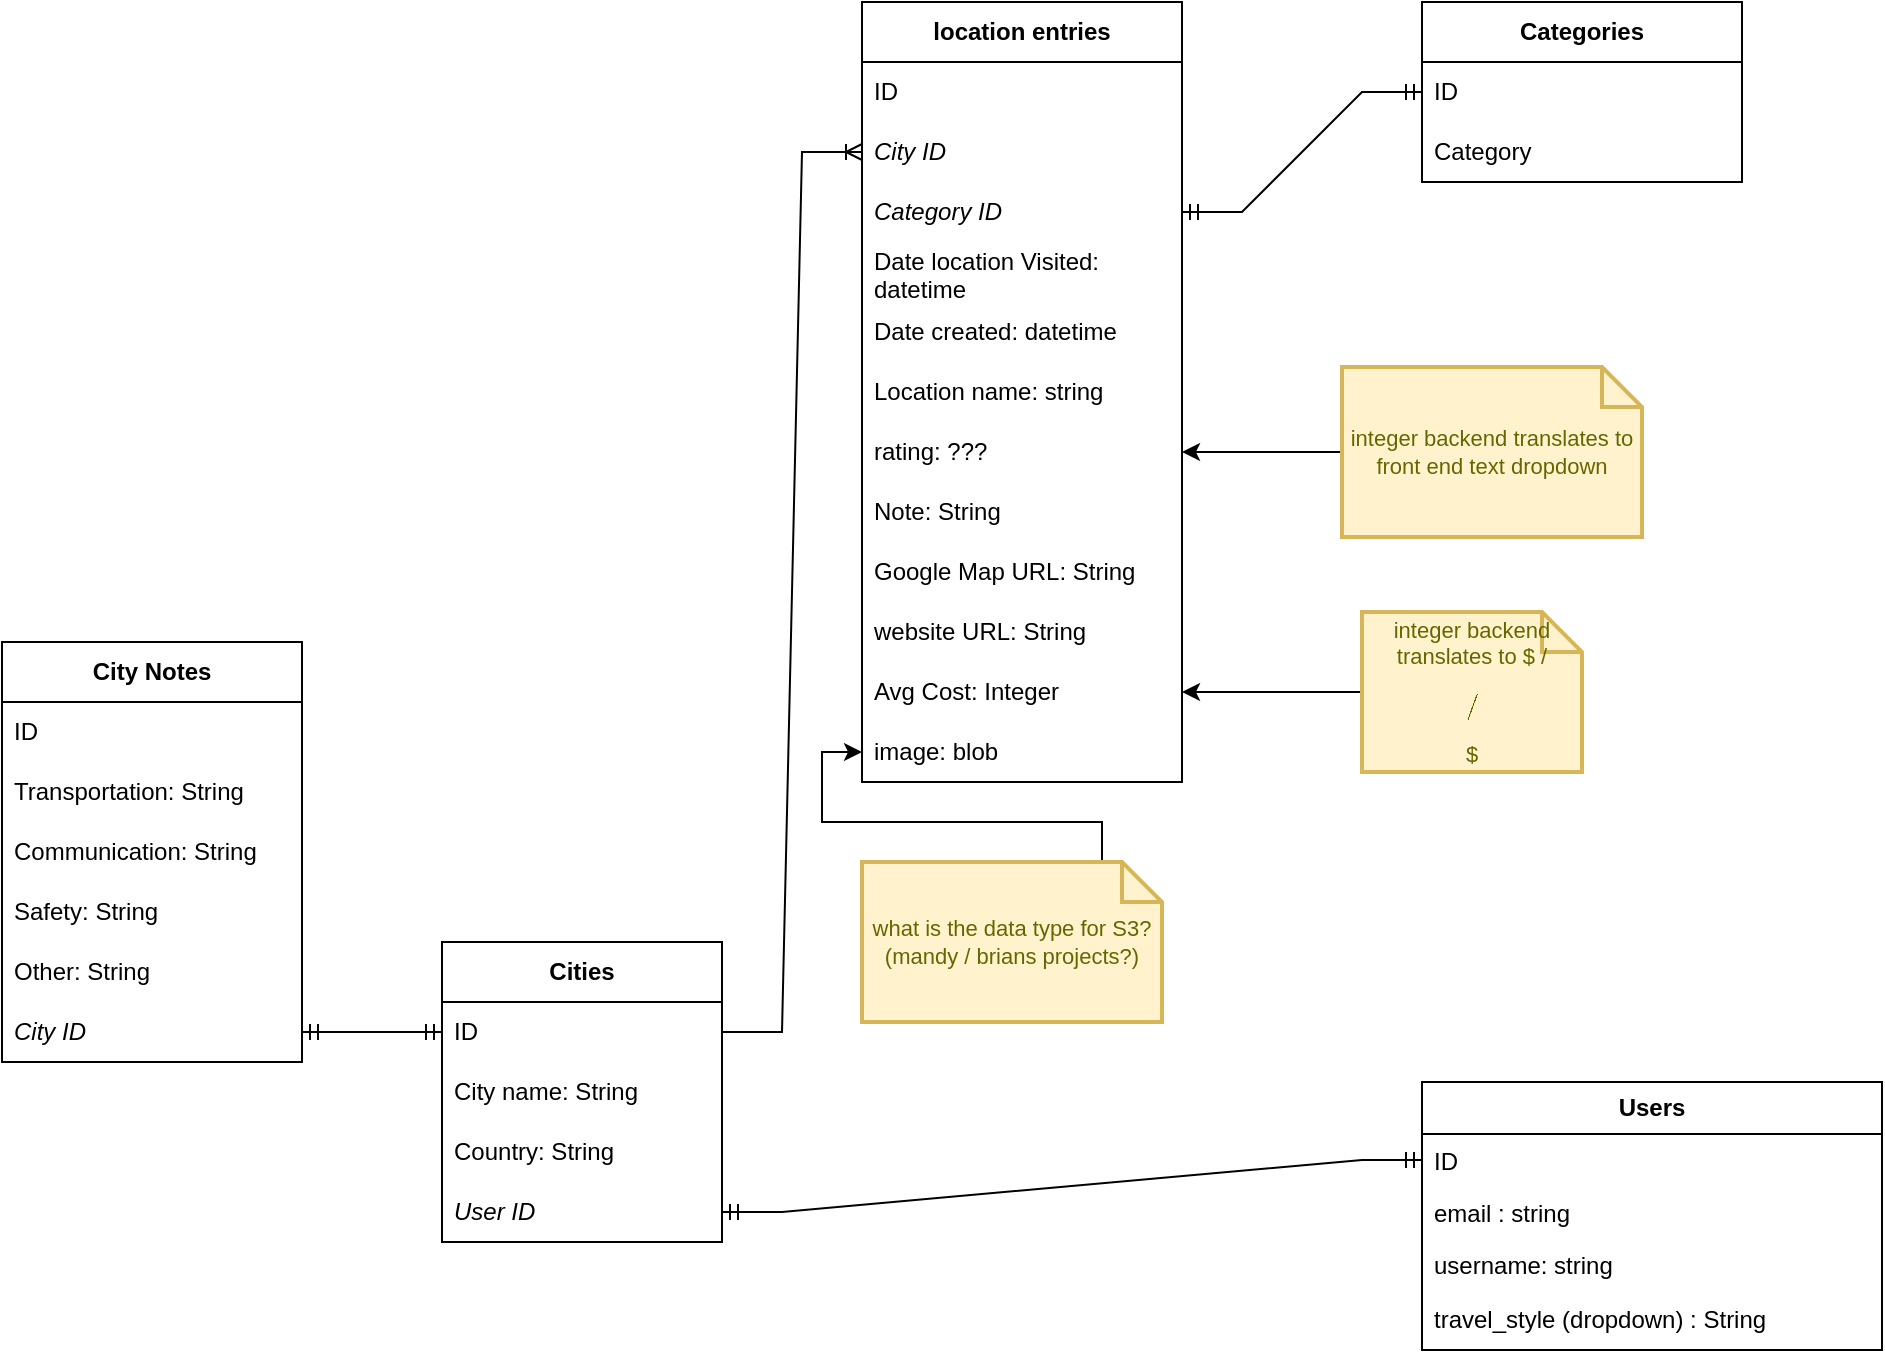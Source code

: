 <mxfile version="21.3.2" type="github">
  <diagram name="Page-1" id="9f1u4CmiPcvuR05C5_vr">
    <mxGraphModel dx="1434" dy="764" grid="1" gridSize="10" guides="1" tooltips="1" connect="1" arrows="1" fold="1" page="1" pageScale="1" pageWidth="850" pageHeight="1100" math="0" shadow="0">
      <root>
        <mxCell id="0" />
        <mxCell id="1" parent="0" />
        <mxCell id="tmhsU0cNKf1Jm-0iEY6D-2" value="Cities" style="swimlane;fontStyle=1;childLayout=stackLayout;horizontal=1;startSize=30;horizontalStack=0;resizeParent=1;resizeParentMax=0;resizeLast=0;collapsible=1;marginBottom=0;whiteSpace=wrap;html=1;" parent="1" vertex="1">
          <mxGeometry x="330" y="500" width="140" height="150" as="geometry" />
        </mxCell>
        <mxCell id="tmhsU0cNKf1Jm-0iEY6D-3" value="ID" style="text;strokeColor=none;fillColor=none;align=left;verticalAlign=middle;spacingLeft=4;spacingRight=4;overflow=hidden;points=[[0,0.5],[1,0.5]];portConstraint=eastwest;rotatable=0;whiteSpace=wrap;html=1;" parent="tmhsU0cNKf1Jm-0iEY6D-2" vertex="1">
          <mxGeometry y="30" width="140" height="30" as="geometry" />
        </mxCell>
        <mxCell id="tmhsU0cNKf1Jm-0iEY6D-4" value="City name: String" style="text;strokeColor=none;fillColor=none;align=left;verticalAlign=middle;spacingLeft=4;spacingRight=4;overflow=hidden;points=[[0,0.5],[1,0.5]];portConstraint=eastwest;rotatable=0;whiteSpace=wrap;html=1;" parent="tmhsU0cNKf1Jm-0iEY6D-2" vertex="1">
          <mxGeometry y="60" width="140" height="30" as="geometry" />
        </mxCell>
        <mxCell id="tmhsU0cNKf1Jm-0iEY6D-5" value="Country: String" style="text;strokeColor=none;fillColor=none;align=left;verticalAlign=middle;spacingLeft=4;spacingRight=4;overflow=hidden;points=[[0,0.5],[1,0.5]];portConstraint=eastwest;rotatable=0;whiteSpace=wrap;html=1;" parent="tmhsU0cNKf1Jm-0iEY6D-2" vertex="1">
          <mxGeometry y="90" width="140" height="30" as="geometry" />
        </mxCell>
        <mxCell id="tmhsU0cNKf1Jm-0iEY6D-38" value="User ID" style="text;strokeColor=none;fillColor=none;align=left;verticalAlign=middle;spacingLeft=4;spacingRight=4;overflow=hidden;points=[[0,0.5],[1,0.5]];portConstraint=eastwest;rotatable=0;whiteSpace=wrap;html=1;fontStyle=2" parent="tmhsU0cNKf1Jm-0iEY6D-2" vertex="1">
          <mxGeometry y="120" width="140" height="30" as="geometry" />
        </mxCell>
        <mxCell id="tmhsU0cNKf1Jm-0iEY6D-6" value="location entries" style="swimlane;fontStyle=1;childLayout=stackLayout;horizontal=1;startSize=30;horizontalStack=0;resizeParent=1;resizeParentMax=0;resizeLast=0;collapsible=1;marginBottom=0;whiteSpace=wrap;html=1;" parent="1" vertex="1">
          <mxGeometry x="540" y="30" width="160" height="390" as="geometry" />
        </mxCell>
        <mxCell id="tmhsU0cNKf1Jm-0iEY6D-7" value="ID" style="text;strokeColor=none;fillColor=none;align=left;verticalAlign=middle;spacingLeft=4;spacingRight=4;overflow=hidden;points=[[0,0.5],[1,0.5]];portConstraint=eastwest;rotatable=0;whiteSpace=wrap;html=1;" parent="tmhsU0cNKf1Jm-0iEY6D-6" vertex="1">
          <mxGeometry y="30" width="160" height="30" as="geometry" />
        </mxCell>
        <mxCell id="tmhsU0cNKf1Jm-0iEY6D-8" value="City ID" style="text;strokeColor=none;fillColor=none;align=left;verticalAlign=middle;spacingLeft=4;spacingRight=4;overflow=hidden;points=[[0,0.5],[1,0.5]];portConstraint=eastwest;rotatable=0;whiteSpace=wrap;html=1;fontStyle=2" parent="tmhsU0cNKf1Jm-0iEY6D-6" vertex="1">
          <mxGeometry y="60" width="160" height="30" as="geometry" />
        </mxCell>
        <mxCell id="tmhsU0cNKf1Jm-0iEY6D-9" value="Category ID" style="text;strokeColor=none;fillColor=none;align=left;verticalAlign=middle;spacingLeft=4;spacingRight=4;overflow=hidden;points=[[0,0.5],[1,0.5]];portConstraint=eastwest;rotatable=0;whiteSpace=wrap;html=1;fontStyle=2" parent="tmhsU0cNKf1Jm-0iEY6D-6" vertex="1">
          <mxGeometry y="90" width="160" height="30" as="geometry" />
        </mxCell>
        <mxCell id="tmhsU0cNKf1Jm-0iEY6D-66" value="Date location Visited: datetime" style="text;strokeColor=none;fillColor=none;align=left;verticalAlign=middle;spacingLeft=4;spacingRight=4;overflow=hidden;points=[[0,0.5],[1,0.5]];portConstraint=eastwest;rotatable=0;whiteSpace=wrap;html=1;" parent="tmhsU0cNKf1Jm-0iEY6D-6" vertex="1">
          <mxGeometry y="120" width="160" height="30" as="geometry" />
        </mxCell>
        <mxCell id="tmhsU0cNKf1Jm-0iEY6D-65" value="Date created: datetime&amp;nbsp;" style="text;strokeColor=none;fillColor=none;align=left;verticalAlign=middle;spacingLeft=4;spacingRight=4;overflow=hidden;points=[[0,0.5],[1,0.5]];portConstraint=eastwest;rotatable=0;whiteSpace=wrap;html=1;" parent="tmhsU0cNKf1Jm-0iEY6D-6" vertex="1">
          <mxGeometry y="150" width="160" height="30" as="geometry" />
        </mxCell>
        <mxCell id="tmhsU0cNKf1Jm-0iEY6D-64" value="Location name: string&amp;nbsp;" style="text;strokeColor=none;fillColor=none;align=left;verticalAlign=middle;spacingLeft=4;spacingRight=4;overflow=hidden;points=[[0,0.5],[1,0.5]];portConstraint=eastwest;rotatable=0;whiteSpace=wrap;html=1;" parent="tmhsU0cNKf1Jm-0iEY6D-6" vertex="1">
          <mxGeometry y="180" width="160" height="30" as="geometry" />
        </mxCell>
        <mxCell id="tmhsU0cNKf1Jm-0iEY6D-69" value="rating: ???" style="text;strokeColor=none;fillColor=none;align=left;verticalAlign=middle;spacingLeft=4;spacingRight=4;overflow=hidden;points=[[0,0.5],[1,0.5]];portConstraint=eastwest;rotatable=0;whiteSpace=wrap;html=1;" parent="tmhsU0cNKf1Jm-0iEY6D-6" vertex="1">
          <mxGeometry y="210" width="160" height="30" as="geometry" />
        </mxCell>
        <mxCell id="tmhsU0cNKf1Jm-0iEY6D-68" value="Note: String" style="text;strokeColor=none;fillColor=none;align=left;verticalAlign=middle;spacingLeft=4;spacingRight=4;overflow=hidden;points=[[0,0.5],[1,0.5]];portConstraint=eastwest;rotatable=0;whiteSpace=wrap;html=1;" parent="tmhsU0cNKf1Jm-0iEY6D-6" vertex="1">
          <mxGeometry y="240" width="160" height="30" as="geometry" />
        </mxCell>
        <mxCell id="tmhsU0cNKf1Jm-0iEY6D-67" value="Google Map URL: String" style="text;strokeColor=none;fillColor=none;align=left;verticalAlign=middle;spacingLeft=4;spacingRight=4;overflow=hidden;points=[[0,0.5],[1,0.5]];portConstraint=eastwest;rotatable=0;whiteSpace=wrap;html=1;" parent="tmhsU0cNKf1Jm-0iEY6D-6" vertex="1">
          <mxGeometry y="270" width="160" height="30" as="geometry" />
        </mxCell>
        <mxCell id="tmhsU0cNKf1Jm-0iEY6D-72" value="website URL: String" style="text;strokeColor=none;fillColor=none;align=left;verticalAlign=middle;spacingLeft=4;spacingRight=4;overflow=hidden;points=[[0,0.5],[1,0.5]];portConstraint=eastwest;rotatable=0;whiteSpace=wrap;html=1;" parent="tmhsU0cNKf1Jm-0iEY6D-6" vertex="1">
          <mxGeometry y="300" width="160" height="30" as="geometry" />
        </mxCell>
        <mxCell id="tmhsU0cNKf1Jm-0iEY6D-71" value="Avg Cost: Integer" style="text;strokeColor=none;fillColor=none;align=left;verticalAlign=middle;spacingLeft=4;spacingRight=4;overflow=hidden;points=[[0,0.5],[1,0.5]];portConstraint=eastwest;rotatable=0;whiteSpace=wrap;html=1;" parent="tmhsU0cNKf1Jm-0iEY6D-6" vertex="1">
          <mxGeometry y="330" width="160" height="30" as="geometry" />
        </mxCell>
        <mxCell id="tmhsU0cNKf1Jm-0iEY6D-70" value="image: blob" style="text;strokeColor=none;fillColor=none;align=left;verticalAlign=middle;spacingLeft=4;spacingRight=4;overflow=hidden;points=[[0,0.5],[1,0.5]];portConstraint=eastwest;rotatable=0;whiteSpace=wrap;html=1;" parent="tmhsU0cNKf1Jm-0iEY6D-6" vertex="1">
          <mxGeometry y="360" width="160" height="30" as="geometry" />
        </mxCell>
        <mxCell id="tmhsU0cNKf1Jm-0iEY6D-14" value="&lt;b&gt;Categories&lt;/b&gt;" style="swimlane;fontStyle=0;childLayout=stackLayout;horizontal=1;startSize=30;horizontalStack=0;resizeParent=1;resizeParentMax=0;resizeLast=0;collapsible=1;marginBottom=0;whiteSpace=wrap;html=1;" parent="1" vertex="1">
          <mxGeometry x="820" y="30" width="160" height="90" as="geometry" />
        </mxCell>
        <mxCell id="tmhsU0cNKf1Jm-0iEY6D-15" value="ID" style="text;strokeColor=none;fillColor=none;align=left;verticalAlign=middle;spacingLeft=4;spacingRight=4;overflow=hidden;points=[[0,0.5],[1,0.5]];portConstraint=eastwest;rotatable=0;whiteSpace=wrap;html=1;fontStyle=0" parent="tmhsU0cNKf1Jm-0iEY6D-14" vertex="1">
          <mxGeometry y="30" width="160" height="30" as="geometry" />
        </mxCell>
        <mxCell id="tmhsU0cNKf1Jm-0iEY6D-16" value="Category" style="text;strokeColor=none;fillColor=none;align=left;verticalAlign=middle;spacingLeft=4;spacingRight=4;overflow=hidden;points=[[0,0.5],[1,0.5]];portConstraint=eastwest;rotatable=0;whiteSpace=wrap;html=1;" parent="tmhsU0cNKf1Jm-0iEY6D-14" vertex="1">
          <mxGeometry y="60" width="160" height="30" as="geometry" />
        </mxCell>
        <mxCell id="tmhsU0cNKf1Jm-0iEY6D-23" value="Users" style="swimlane;fontStyle=1;childLayout=stackLayout;horizontal=1;startSize=26;fillColor=none;horizontalStack=0;resizeParent=1;resizeParentMax=0;resizeLast=0;collapsible=1;marginBottom=0;whiteSpace=wrap;html=1;" parent="1" vertex="1">
          <mxGeometry x="820" y="570" width="230" height="134" as="geometry">
            <mxRectangle x="390" y="310" width="100" height="30" as="alternateBounds" />
          </mxGeometry>
        </mxCell>
        <mxCell id="tmhsU0cNKf1Jm-0iEY6D-31" value="ID" style="text;strokeColor=none;fillColor=none;align=left;verticalAlign=top;spacingLeft=4;spacingRight=4;overflow=hidden;rotatable=0;points=[[0,0.5],[1,0.5]];portConstraint=eastwest;whiteSpace=wrap;html=1;" parent="tmhsU0cNKf1Jm-0iEY6D-23" vertex="1">
          <mxGeometry y="26" width="230" height="26" as="geometry" />
        </mxCell>
        <mxCell id="tmhsU0cNKf1Jm-0iEY6D-24" value="email : string" style="text;strokeColor=none;fillColor=none;align=left;verticalAlign=top;spacingLeft=4;spacingRight=4;overflow=hidden;rotatable=0;points=[[0,0.5],[1,0.5]];portConstraint=eastwest;whiteSpace=wrap;html=1;" parent="tmhsU0cNKf1Jm-0iEY6D-23" vertex="1">
          <mxGeometry y="52" width="230" height="26" as="geometry" />
        </mxCell>
        <mxCell id="tmhsU0cNKf1Jm-0iEY6D-28" value="username: string" style="text;strokeColor=none;fillColor=none;align=left;verticalAlign=top;spacingLeft=4;spacingRight=4;overflow=hidden;rotatable=0;points=[[0,0.5],[1,0.5]];portConstraint=eastwest;whiteSpace=wrap;html=1;" parent="tmhsU0cNKf1Jm-0iEY6D-23" vertex="1">
          <mxGeometry y="78" width="230" height="26" as="geometry" />
        </mxCell>
        <mxCell id="tmhsU0cNKf1Jm-0iEY6D-13" value="travel_style (dropdown) : String" style="text;strokeColor=none;fillColor=none;align=left;verticalAlign=middle;spacingLeft=4;spacingRight=4;overflow=hidden;points=[[0,0.5],[1,0.5]];portConstraint=eastwest;rotatable=0;whiteSpace=wrap;html=1;" parent="tmhsU0cNKf1Jm-0iEY6D-23" vertex="1">
          <mxGeometry y="104" width="230" height="30" as="geometry" />
        </mxCell>
        <mxCell id="tmhsU0cNKf1Jm-0iEY6D-37" value="" style="edgeStyle=entityRelationEdgeStyle;fontSize=12;html=1;endArrow=ERoneToMany;rounded=0;" parent="1" source="tmhsU0cNKf1Jm-0iEY6D-3" target="tmhsU0cNKf1Jm-0iEY6D-8" edge="1">
          <mxGeometry width="100" height="100" relative="1" as="geometry">
            <mxPoint x="560" y="340" as="sourcePoint" />
            <mxPoint x="660" y="240" as="targetPoint" />
          </mxGeometry>
        </mxCell>
        <mxCell id="tmhsU0cNKf1Jm-0iEY6D-42" value="City Notes" style="swimlane;fontStyle=1;childLayout=stackLayout;horizontal=1;startSize=30;horizontalStack=0;resizeParent=1;resizeParentMax=0;resizeLast=0;collapsible=1;marginBottom=0;whiteSpace=wrap;html=1;" parent="1" vertex="1">
          <mxGeometry x="110" y="350" width="150" height="210" as="geometry" />
        </mxCell>
        <mxCell id="tmhsU0cNKf1Jm-0iEY6D-46" value="ID" style="text;strokeColor=none;fillColor=none;align=left;verticalAlign=middle;spacingLeft=4;spacingRight=4;overflow=hidden;points=[[0,0.5],[1,0.5]];portConstraint=eastwest;rotatable=0;whiteSpace=wrap;html=1;" parent="tmhsU0cNKf1Jm-0iEY6D-42" vertex="1">
          <mxGeometry y="30" width="150" height="30" as="geometry" />
        </mxCell>
        <mxCell id="tmhsU0cNKf1Jm-0iEY6D-43" value="Transportation: String" style="text;strokeColor=none;fillColor=none;align=left;verticalAlign=middle;spacingLeft=4;spacingRight=4;overflow=hidden;points=[[0,0.5],[1,0.5]];portConstraint=eastwest;rotatable=0;whiteSpace=wrap;html=1;" parent="tmhsU0cNKf1Jm-0iEY6D-42" vertex="1">
          <mxGeometry y="60" width="150" height="30" as="geometry" />
        </mxCell>
        <mxCell id="tmhsU0cNKf1Jm-0iEY6D-44" value="Communication: String" style="text;strokeColor=none;fillColor=none;align=left;verticalAlign=middle;spacingLeft=4;spacingRight=4;overflow=hidden;points=[[0,0.5],[1,0.5]];portConstraint=eastwest;rotatable=0;whiteSpace=wrap;html=1;" parent="tmhsU0cNKf1Jm-0iEY6D-42" vertex="1">
          <mxGeometry y="90" width="150" height="30" as="geometry" />
        </mxCell>
        <mxCell id="tmhsU0cNKf1Jm-0iEY6D-45" value="Safety: String" style="text;strokeColor=none;fillColor=none;align=left;verticalAlign=middle;spacingLeft=4;spacingRight=4;overflow=hidden;points=[[0,0.5],[1,0.5]];portConstraint=eastwest;rotatable=0;whiteSpace=wrap;html=1;" parent="tmhsU0cNKf1Jm-0iEY6D-42" vertex="1">
          <mxGeometry y="120" width="150" height="30" as="geometry" />
        </mxCell>
        <mxCell id="tmhsU0cNKf1Jm-0iEY6D-61" value="Other: String" style="text;strokeColor=none;fillColor=none;align=left;verticalAlign=middle;spacingLeft=4;spacingRight=4;overflow=hidden;points=[[0,0.5],[1,0.5]];portConstraint=eastwest;rotatable=0;whiteSpace=wrap;html=1;" parent="tmhsU0cNKf1Jm-0iEY6D-42" vertex="1">
          <mxGeometry y="150" width="150" height="30" as="geometry" />
        </mxCell>
        <mxCell id="tmhsU0cNKf1Jm-0iEY6D-60" value="City ID" style="text;strokeColor=none;fillColor=none;align=left;verticalAlign=middle;spacingLeft=4;spacingRight=4;overflow=hidden;points=[[0,0.5],[1,0.5]];portConstraint=eastwest;rotatable=0;whiteSpace=wrap;html=1;fontStyle=2" parent="tmhsU0cNKf1Jm-0iEY6D-42" vertex="1">
          <mxGeometry y="180" width="150" height="30" as="geometry" />
        </mxCell>
        <mxCell id="tmhsU0cNKf1Jm-0iEY6D-59" value="" style="edgeStyle=entityRelationEdgeStyle;fontSize=12;html=1;endArrow=ERmandOne;startArrow=ERmandOne;rounded=0;" parent="1" source="tmhsU0cNKf1Jm-0iEY6D-38" target="tmhsU0cNKf1Jm-0iEY6D-31" edge="1">
          <mxGeometry width="100" height="100" relative="1" as="geometry">
            <mxPoint x="560" y="340" as="sourcePoint" />
            <mxPoint x="660" y="240" as="targetPoint" />
          </mxGeometry>
        </mxCell>
        <mxCell id="tmhsU0cNKf1Jm-0iEY6D-63" value="" style="edgeStyle=entityRelationEdgeStyle;fontSize=12;html=1;endArrow=ERmandOne;startArrow=ERmandOne;rounded=0;" parent="1" source="tmhsU0cNKf1Jm-0iEY6D-3" target="tmhsU0cNKf1Jm-0iEY6D-60" edge="1">
          <mxGeometry width="100" height="100" relative="1" as="geometry">
            <mxPoint x="560" y="340" as="sourcePoint" />
            <mxPoint x="660" y="240" as="targetPoint" />
          </mxGeometry>
        </mxCell>
        <mxCell id="tmhsU0cNKf1Jm-0iEY6D-73" value="" style="edgeStyle=entityRelationEdgeStyle;fontSize=12;html=1;endArrow=ERmandOne;startArrow=ERmandOne;rounded=0;" parent="1" source="tmhsU0cNKf1Jm-0iEY6D-15" target="tmhsU0cNKf1Jm-0iEY6D-9" edge="1">
          <mxGeometry width="100" height="100" relative="1" as="geometry">
            <mxPoint x="230" y="580" as="sourcePoint" />
            <mxPoint x="330" y="480" as="targetPoint" />
          </mxGeometry>
        </mxCell>
        <mxCell id="mOykxdP0kXs1DwMzC95C-7" style="edgeStyle=orthogonalEdgeStyle;rounded=0;orthogonalLoop=1;jettySize=auto;html=1;exitX=0;exitY=0.5;exitDx=0;exitDy=0;exitPerimeter=0;" parent="1" source="mOykxdP0kXs1DwMzC95C-3" target="tmhsU0cNKf1Jm-0iEY6D-71" edge="1">
          <mxGeometry relative="1" as="geometry" />
        </mxCell>
        <mxCell id="mOykxdP0kXs1DwMzC95C-3" value="integer backend translates to $ / $$ / $$$" style="shape=note;strokeWidth=2;fontSize=11;size=20;whiteSpace=wrap;html=1;fillColor=#fff2cc;strokeColor=#d6b656;fontColor=#666600;" parent="1" vertex="1">
          <mxGeometry x="790" y="335" width="110.0" height="80" as="geometry" />
        </mxCell>
        <mxCell id="mOykxdP0kXs1DwMzC95C-6" style="edgeStyle=orthogonalEdgeStyle;rounded=0;orthogonalLoop=1;jettySize=auto;html=1;exitX=0;exitY=0.5;exitDx=0;exitDy=0;exitPerimeter=0;" parent="1" source="mOykxdP0kXs1DwMzC95C-5" target="tmhsU0cNKf1Jm-0iEY6D-69" edge="1">
          <mxGeometry relative="1" as="geometry" />
        </mxCell>
        <mxCell id="mOykxdP0kXs1DwMzC95C-5" value="integer backend translates to front end text dropdown" style="shape=note;strokeWidth=2;fontSize=11;size=20;whiteSpace=wrap;html=1;fillColor=#fff2cc;strokeColor=#d6b656;fontColor=#666600;" parent="1" vertex="1">
          <mxGeometry x="780" y="212.5" width="150" height="85" as="geometry" />
        </mxCell>
        <mxCell id="mOykxdP0kXs1DwMzC95C-9" style="edgeStyle=orthogonalEdgeStyle;rounded=0;orthogonalLoop=1;jettySize=auto;html=1;exitX=0;exitY=0;exitDx=120;exitDy=50;exitPerimeter=0;entryX=0;entryY=0.5;entryDx=0;entryDy=0;" parent="1" source="mOykxdP0kXs1DwMzC95C-8" target="tmhsU0cNKf1Jm-0iEY6D-70" edge="1">
          <mxGeometry relative="1" as="geometry" />
        </mxCell>
        <mxCell id="mOykxdP0kXs1DwMzC95C-8" value="what is the data type for S3? (mandy / brians projects?)" style="shape=note;strokeWidth=2;fontSize=11;size=20;whiteSpace=wrap;html=1;fillColor=#fff2cc;strokeColor=#d6b656;fontColor=#666600;" parent="1" vertex="1">
          <mxGeometry x="540" y="460" width="150" height="80" as="geometry" />
        </mxCell>
      </root>
    </mxGraphModel>
  </diagram>
</mxfile>
